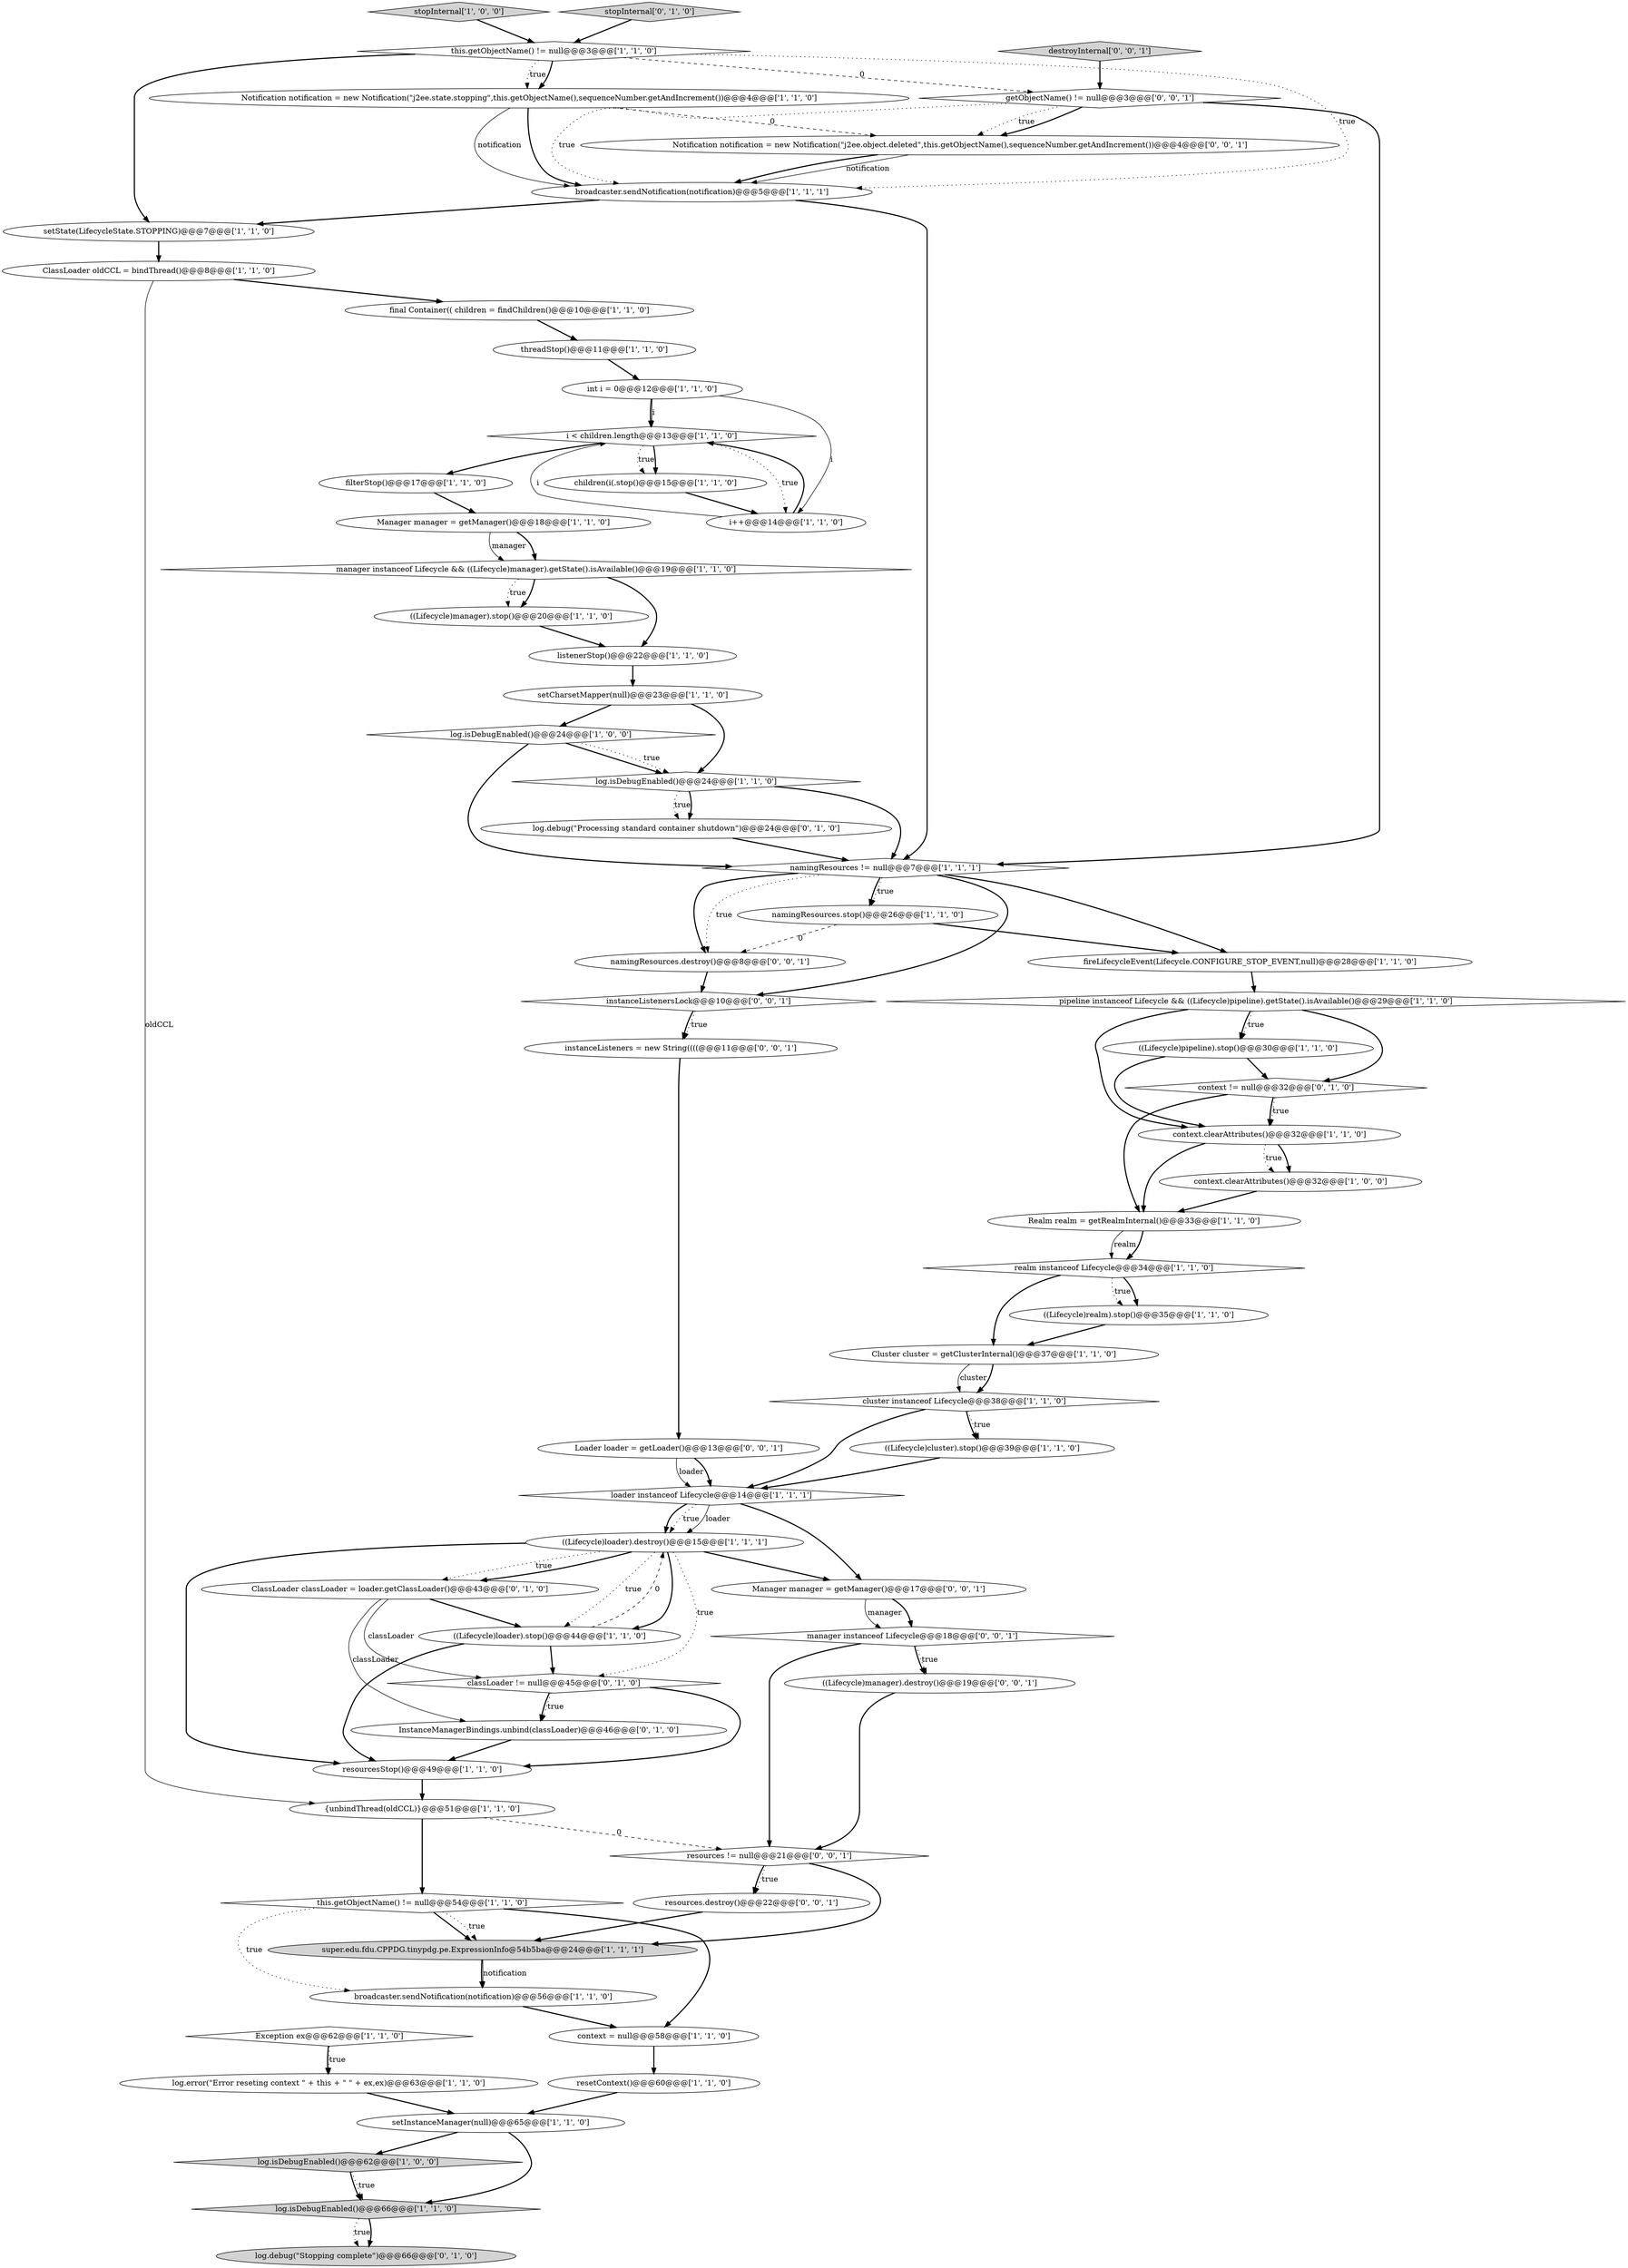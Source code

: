digraph {
61 [style = filled, label = "resources != null@@@21@@@['0', '0', '1']", fillcolor = white, shape = diamond image = "AAA0AAABBB3BBB"];
56 [style = filled, label = "instanceListeners = new String((((@@@11@@@['0', '0', '1']", fillcolor = white, shape = ellipse image = "AAA0AAABBB3BBB"];
22 [style = filled, label = "filterStop()@@@17@@@['1', '1', '0']", fillcolor = white, shape = ellipse image = "AAA0AAABBB1BBB"];
42 [style = filled, label = "stopInternal['1', '0', '0']", fillcolor = lightgray, shape = diamond image = "AAA0AAABBB1BBB"];
6 [style = filled, label = "log.isDebugEnabled()@@@24@@@['1', '0', '0']", fillcolor = white, shape = diamond image = "AAA0AAABBB1BBB"];
9 [style = filled, label = "pipeline instanceof Lifecycle && ((Lifecycle)pipeline).getState().isAvailable()@@@29@@@['1', '1', '0']", fillcolor = white, shape = diamond image = "AAA0AAABBB1BBB"];
14 [style = filled, label = "children(i(.stop()@@@15@@@['1', '1', '0']", fillcolor = white, shape = ellipse image = "AAA0AAABBB1BBB"];
58 [style = filled, label = "destroyInternal['0', '0', '1']", fillcolor = lightgray, shape = diamond image = "AAA0AAABBB3BBB"];
40 [style = filled, label = "int i = 0@@@12@@@['1', '1', '0']", fillcolor = white, shape = ellipse image = "AAA0AAABBB1BBB"];
13 [style = filled, label = "namingResources.stop()@@@26@@@['1', '1', '0']", fillcolor = white, shape = ellipse image = "AAA0AAABBB1BBB"];
29 [style = filled, label = "threadStop()@@@11@@@['1', '1', '0']", fillcolor = white, shape = ellipse image = "AAA0AAABBB1BBB"];
25 [style = filled, label = "i++@@@14@@@['1', '1', '0']", fillcolor = white, shape = ellipse image = "AAA0AAABBB1BBB"];
35 [style = filled, label = "context = null@@@58@@@['1', '1', '0']", fillcolor = white, shape = ellipse image = "AAA0AAABBB1BBB"];
31 [style = filled, label = "i < children.length@@@13@@@['1', '1', '0']", fillcolor = white, shape = diamond image = "AAA0AAABBB1BBB"];
64 [style = filled, label = "Notification notification = new Notification(\"j2ee.object.deleted\",this.getObjectName(),sequenceNumber.getAndIncrement())@@@4@@@['0', '0', '1']", fillcolor = white, shape = ellipse image = "AAA0AAABBB3BBB"];
38 [style = filled, label = "{unbindThread(oldCCL)}@@@51@@@['1', '1', '0']", fillcolor = white, shape = ellipse image = "AAA0AAABBB1BBB"];
26 [style = filled, label = "log.error(\"Error reseting context \" + this + \" \" + ex,ex)@@@63@@@['1', '1', '0']", fillcolor = white, shape = ellipse image = "AAA0AAABBB1BBB"];
16 [style = filled, label = "namingResources != null@@@7@@@['1', '1', '1']", fillcolor = white, shape = diamond image = "AAA0AAABBB1BBB"];
43 [style = filled, label = "Realm realm = getRealmInternal()@@@33@@@['1', '1', '0']", fillcolor = white, shape = ellipse image = "AAA0AAABBB1BBB"];
2 [style = filled, label = "((Lifecycle)loader).destroy()@@@15@@@['1', '1', '1']", fillcolor = white, shape = ellipse image = "AAA0AAABBB1BBB"];
20 [style = filled, label = "super.edu.fdu.CPPDG.tinypdg.pe.ExpressionInfo@54b5ba@@@24@@@['1', '1', '1']", fillcolor = lightgray, shape = ellipse image = "AAA0AAABBB1BBB"];
54 [style = filled, label = "stopInternal['0', '1', '0']", fillcolor = lightgray, shape = diamond image = "AAA0AAABBB2BBB"];
5 [style = filled, label = "resourcesStop()@@@49@@@['1', '1', '0']", fillcolor = white, shape = ellipse image = "AAA0AAABBB1BBB"];
62 [style = filled, label = "getObjectName() != null@@@3@@@['0', '0', '1']", fillcolor = white, shape = diamond image = "AAA0AAABBB3BBB"];
30 [style = filled, label = "realm instanceof Lifecycle@@@34@@@['1', '1', '0']", fillcolor = white, shape = diamond image = "AAA0AAABBB1BBB"];
27 [style = filled, label = "this.getObjectName() != null@@@3@@@['1', '1', '0']", fillcolor = white, shape = diamond image = "AAA0AAABBB1BBB"];
41 [style = filled, label = "resetContext()@@@60@@@['1', '1', '0']", fillcolor = white, shape = ellipse image = "AAA0AAABBB1BBB"];
33 [style = filled, label = "((Lifecycle)loader).stop()@@@44@@@['1', '1', '0']", fillcolor = white, shape = ellipse image = "AAA0AAABBB1BBB"];
18 [style = filled, label = "listenerStop()@@@22@@@['1', '1', '0']", fillcolor = white, shape = ellipse image = "AAA0AAABBB1BBB"];
55 [style = filled, label = "((Lifecycle)manager).destroy()@@@19@@@['0', '0', '1']", fillcolor = white, shape = ellipse image = "AAA0AAABBB3BBB"];
59 [style = filled, label = "instanceListenersLock@@@10@@@['0', '0', '1']", fillcolor = white, shape = diamond image = "AAA0AAABBB3BBB"];
51 [style = filled, label = "context != null@@@32@@@['0', '1', '0']", fillcolor = white, shape = diamond image = "AAA0AAABBB2BBB"];
24 [style = filled, label = "((Lifecycle)realm).stop()@@@35@@@['1', '1', '0']", fillcolor = white, shape = ellipse image = "AAA0AAABBB1BBB"];
19 [style = filled, label = "Exception ex@@@62@@@['1', '1', '0']", fillcolor = white, shape = diamond image = "AAA0AAABBB1BBB"];
47 [style = filled, label = "loader instanceof Lifecycle@@@14@@@['1', '1', '1']", fillcolor = white, shape = diamond image = "AAA0AAABBB1BBB"];
1 [style = filled, label = "broadcaster.sendNotification(notification)@@@5@@@['1', '1', '1']", fillcolor = white, shape = ellipse image = "AAA0AAABBB1BBB"];
3 [style = filled, label = "((Lifecycle)pipeline).stop()@@@30@@@['1', '1', '0']", fillcolor = white, shape = ellipse image = "AAA0AAABBB1BBB"];
11 [style = filled, label = "context.clearAttributes()@@@32@@@['1', '1', '0']", fillcolor = white, shape = ellipse image = "AAA0AAABBB1BBB"];
44 [style = filled, label = "broadcaster.sendNotification(notification)@@@56@@@['1', '1', '0']", fillcolor = white, shape = ellipse image = "AAA0AAABBB1BBB"];
8 [style = filled, label = "((Lifecycle)cluster).stop()@@@39@@@['1', '1', '0']", fillcolor = white, shape = ellipse image = "AAA0AAABBB1BBB"];
21 [style = filled, label = "log.isDebugEnabled()@@@66@@@['1', '1', '0']", fillcolor = lightgray, shape = diamond image = "AAA0AAABBB1BBB"];
34 [style = filled, label = "this.getObjectName() != null@@@54@@@['1', '1', '0']", fillcolor = white, shape = diamond image = "AAA0AAABBB1BBB"];
49 [style = filled, label = "classLoader != null@@@45@@@['0', '1', '0']", fillcolor = white, shape = diamond image = "AAA1AAABBB2BBB"];
50 [style = filled, label = "ClassLoader classLoader = loader.getClassLoader()@@@43@@@['0', '1', '0']", fillcolor = white, shape = ellipse image = "AAA1AAABBB2BBB"];
45 [style = filled, label = "setCharsetMapper(null)@@@23@@@['1', '1', '0']", fillcolor = white, shape = ellipse image = "AAA0AAABBB1BBB"];
28 [style = filled, label = "final Container(( children = findChildren()@@@10@@@['1', '1', '0']", fillcolor = white, shape = ellipse image = "AAA0AAABBB1BBB"];
57 [style = filled, label = "manager instanceof Lifecycle@@@18@@@['0', '0', '1']", fillcolor = white, shape = diamond image = "AAA0AAABBB3BBB"];
53 [style = filled, label = "InstanceManagerBindings.unbind(classLoader)@@@46@@@['0', '1', '0']", fillcolor = white, shape = ellipse image = "AAA1AAABBB2BBB"];
0 [style = filled, label = "context.clearAttributes()@@@32@@@['1', '0', '0']", fillcolor = white, shape = ellipse image = "AAA0AAABBB1BBB"];
36 [style = filled, label = "Notification notification = new Notification(\"j2ee.state.stopping\",this.getObjectName(),sequenceNumber.getAndIncrement())@@@4@@@['1', '1', '0']", fillcolor = white, shape = ellipse image = "AAA0AAABBB1BBB"];
46 [style = filled, label = "Cluster cluster = getClusterInternal()@@@37@@@['1', '1', '0']", fillcolor = white, shape = ellipse image = "AAA0AAABBB1BBB"];
15 [style = filled, label = "fireLifecycleEvent(Lifecycle.CONFIGURE_STOP_EVENT,null)@@@28@@@['1', '1', '0']", fillcolor = white, shape = ellipse image = "AAA0AAABBB1BBB"];
65 [style = filled, label = "resources.destroy()@@@22@@@['0', '0', '1']", fillcolor = white, shape = ellipse image = "AAA0AAABBB3BBB"];
37 [style = filled, label = "((Lifecycle)manager).stop()@@@20@@@['1', '1', '0']", fillcolor = white, shape = ellipse image = "AAA0AAABBB1BBB"];
52 [style = filled, label = "log.debug(\"Processing standard container shutdown\")@@@24@@@['0', '1', '0']", fillcolor = white, shape = ellipse image = "AAA0AAABBB2BBB"];
48 [style = filled, label = "log.debug(\"Stopping complete\")@@@66@@@['0', '1', '0']", fillcolor = lightgray, shape = ellipse image = "AAA0AAABBB2BBB"];
60 [style = filled, label = "Manager manager = getManager()@@@17@@@['0', '0', '1']", fillcolor = white, shape = ellipse image = "AAA0AAABBB3BBB"];
7 [style = filled, label = "cluster instanceof Lifecycle@@@38@@@['1', '1', '0']", fillcolor = white, shape = diamond image = "AAA0AAABBB1BBB"];
66 [style = filled, label = "namingResources.destroy()@@@8@@@['0', '0', '1']", fillcolor = white, shape = ellipse image = "AAA0AAABBB3BBB"];
12 [style = filled, label = "log.isDebugEnabled()@@@62@@@['1', '0', '0']", fillcolor = lightgray, shape = diamond image = "AAA0AAABBB1BBB"];
17 [style = filled, label = "setState(LifecycleState.STOPPING)@@@7@@@['1', '1', '0']", fillcolor = white, shape = ellipse image = "AAA0AAABBB1BBB"];
10 [style = filled, label = "manager instanceof Lifecycle && ((Lifecycle)manager).getState().isAvailable()@@@19@@@['1', '1', '0']", fillcolor = white, shape = diamond image = "AAA0AAABBB1BBB"];
23 [style = filled, label = "Manager manager = getManager()@@@18@@@['1', '1', '0']", fillcolor = white, shape = ellipse image = "AAA0AAABBB1BBB"];
4 [style = filled, label = "ClassLoader oldCCL = bindThread()@@@8@@@['1', '1', '0']", fillcolor = white, shape = ellipse image = "AAA0AAABBB1BBB"];
39 [style = filled, label = "setInstanceManager(null)@@@65@@@['1', '1', '0']", fillcolor = white, shape = ellipse image = "AAA0AAABBB1BBB"];
63 [style = filled, label = "Loader loader = getLoader()@@@13@@@['0', '0', '1']", fillcolor = white, shape = ellipse image = "AAA0AAABBB3BBB"];
32 [style = filled, label = "log.isDebugEnabled()@@@24@@@['1', '1', '0']", fillcolor = white, shape = diamond image = "AAA0AAABBB1BBB"];
61->20 [style = bold, label=""];
31->25 [style = dotted, label="true"];
59->56 [style = bold, label=""];
16->59 [style = bold, label=""];
23->10 [style = bold, label=""];
9->51 [style = bold, label=""];
64->1 [style = solid, label="notification"];
40->31 [style = solid, label="i"];
53->5 [style = bold, label=""];
45->32 [style = bold, label=""];
57->55 [style = dotted, label="true"];
21->48 [style = dotted, label="true"];
16->13 [style = bold, label=""];
34->20 [style = bold, label=""];
31->14 [style = dotted, label="true"];
51->43 [style = bold, label=""];
16->66 [style = bold, label=""];
10->18 [style = bold, label=""];
59->56 [style = dotted, label="true"];
17->4 [style = bold, label=""];
58->62 [style = bold, label=""];
6->32 [style = bold, label=""];
43->30 [style = solid, label="realm"];
49->53 [style = dotted, label="true"];
34->20 [style = dotted, label="true"];
1->17 [style = bold, label=""];
54->27 [style = bold, label=""];
2->33 [style = bold, label=""];
63->47 [style = solid, label="loader"];
57->55 [style = bold, label=""];
2->49 [style = dotted, label="true"];
64->1 [style = bold, label=""];
55->61 [style = bold, label=""];
5->38 [style = bold, label=""];
7->47 [style = bold, label=""];
28->29 [style = bold, label=""];
57->61 [style = bold, label=""];
4->38 [style = solid, label="oldCCL"];
10->37 [style = bold, label=""];
15->9 [style = bold, label=""];
66->59 [style = bold, label=""];
8->47 [style = bold, label=""];
11->43 [style = bold, label=""];
46->7 [style = solid, label="cluster"];
20->44 [style = bold, label=""];
7->8 [style = dotted, label="true"];
37->18 [style = bold, label=""];
65->20 [style = bold, label=""];
49->53 [style = bold, label=""];
31->22 [style = bold, label=""];
38->34 [style = bold, label=""];
50->33 [style = bold, label=""];
41->39 [style = bold, label=""];
51->11 [style = bold, label=""];
62->16 [style = bold, label=""];
52->16 [style = bold, label=""];
27->62 [style = dashed, label="0"];
45->6 [style = bold, label=""];
60->57 [style = bold, label=""];
27->17 [style = bold, label=""];
12->21 [style = dotted, label="true"];
38->61 [style = dashed, label="0"];
13->66 [style = dashed, label="0"];
21->48 [style = bold, label=""];
19->26 [style = bold, label=""];
46->7 [style = bold, label=""];
34->35 [style = bold, label=""];
32->52 [style = dotted, label="true"];
31->14 [style = bold, label=""];
33->49 [style = bold, label=""];
34->44 [style = dotted, label="true"];
27->1 [style = dotted, label="true"];
26->39 [style = bold, label=""];
33->5 [style = bold, label=""];
42->27 [style = bold, label=""];
13->15 [style = bold, label=""];
7->8 [style = bold, label=""];
35->41 [style = bold, label=""];
30->46 [style = bold, label=""];
2->50 [style = dotted, label="true"];
11->0 [style = bold, label=""];
50->53 [style = solid, label="classLoader"];
32->52 [style = bold, label=""];
30->24 [style = dotted, label="true"];
40->31 [style = bold, label=""];
60->57 [style = solid, label="manager"];
6->16 [style = bold, label=""];
50->49 [style = solid, label="classLoader"];
0->43 [style = bold, label=""];
36->1 [style = solid, label="notification"];
14->25 [style = bold, label=""];
32->16 [style = bold, label=""];
27->36 [style = dotted, label="true"];
25->31 [style = bold, label=""];
3->51 [style = bold, label=""];
23->10 [style = solid, label="manager"];
43->30 [style = bold, label=""];
19->26 [style = dotted, label="true"];
16->66 [style = dotted, label="true"];
29->40 [style = bold, label=""];
3->11 [style = bold, label=""];
51->11 [style = dotted, label="true"];
49->5 [style = bold, label=""];
9->11 [style = bold, label=""];
18->45 [style = bold, label=""];
10->37 [style = dotted, label="true"];
2->33 [style = dotted, label="true"];
61->65 [style = dotted, label="true"];
2->5 [style = bold, label=""];
62->64 [style = dotted, label="true"];
6->32 [style = dotted, label="true"];
62->64 [style = bold, label=""];
20->44 [style = solid, label="notification"];
9->3 [style = bold, label=""];
12->21 [style = bold, label=""];
16->15 [style = bold, label=""];
11->0 [style = dotted, label="true"];
39->21 [style = bold, label=""];
16->13 [style = dotted, label="true"];
63->47 [style = bold, label=""];
44->35 [style = bold, label=""];
61->65 [style = bold, label=""];
27->36 [style = bold, label=""];
4->28 [style = bold, label=""];
47->2 [style = bold, label=""];
39->12 [style = bold, label=""];
62->1 [style = dotted, label="true"];
47->2 [style = dotted, label="true"];
2->60 [style = bold, label=""];
36->1 [style = bold, label=""];
47->60 [style = bold, label=""];
25->31 [style = solid, label="i"];
36->64 [style = dashed, label="0"];
9->3 [style = dotted, label="true"];
2->50 [style = bold, label=""];
22->23 [style = bold, label=""];
56->63 [style = bold, label=""];
1->16 [style = bold, label=""];
24->46 [style = bold, label=""];
30->24 [style = bold, label=""];
40->25 [style = solid, label="i"];
47->2 [style = solid, label="loader"];
33->2 [style = dashed, label="0"];
}
